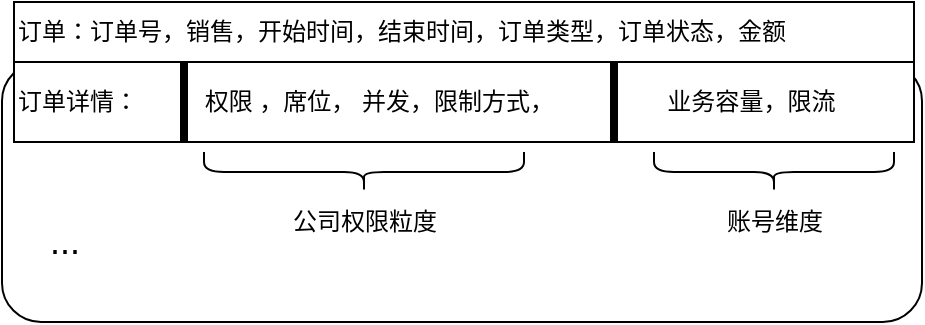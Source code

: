 <mxfile version="14.9.3" type="github">
  <diagram id="jyKsRtJLC4dHZMQDDO31" name="Page-1">
    <mxGraphModel dx="1186" dy="773" grid="1" gridSize="10" guides="1" tooltips="1" connect="1" arrows="1" fold="1" page="1" pageScale="1" pageWidth="827" pageHeight="1169" math="0" shadow="0">
      <root>
        <mxCell id="0" />
        <mxCell id="1" parent="0" />
        <mxCell id="y9kGSjvzgU_5oGfIcrcd-1" value="" style="rounded=1;whiteSpace=wrap;html=1;" vertex="1" parent="1">
          <mxGeometry x="184" y="280" width="460" height="130" as="geometry" />
        </mxCell>
        <mxCell id="y9kGSjvzgU_5oGfIcrcd-2" value="订单：订单号，销售，开始时间，结束时间，订单类型，订单状态，金额" style="rounded=0;whiteSpace=wrap;html=1;align=left;" vertex="1" parent="1">
          <mxGeometry x="190" y="250" width="450" height="30" as="geometry" />
        </mxCell>
        <mxCell id="y9kGSjvzgU_5oGfIcrcd-3" value="订单详情：&amp;nbsp; &amp;nbsp; &amp;nbsp; &amp;nbsp; &amp;nbsp; 权限 ，席位， 并发，限制方式，&amp;nbsp; &amp;nbsp; &amp;nbsp; &amp;nbsp; &amp;nbsp; &amp;nbsp; &amp;nbsp; &amp;nbsp; &amp;nbsp;业务容量，限流" style="rounded=0;whiteSpace=wrap;html=1;align=left;" vertex="1" parent="1">
          <mxGeometry x="190" y="280" width="450" height="40" as="geometry" />
        </mxCell>
        <mxCell id="y9kGSjvzgU_5oGfIcrcd-4" value="" style="shape=curlyBracket;whiteSpace=wrap;html=1;rounded=1;rotation=-90;" vertex="1" parent="1">
          <mxGeometry x="355" y="255" width="20" height="160" as="geometry" />
        </mxCell>
        <mxCell id="y9kGSjvzgU_5oGfIcrcd-5" value="&lt;font style=&quot;font-size: 18px&quot;&gt;...&lt;/font&gt;" style="text;html=1;align=center;verticalAlign=middle;resizable=0;points=[];autosize=1;strokeColor=none;" vertex="1" parent="1">
          <mxGeometry x="200" y="360" width="30" height="20" as="geometry" />
        </mxCell>
        <mxCell id="y9kGSjvzgU_5oGfIcrcd-6" value="公司权限粒度" style="text;html=1;align=center;verticalAlign=middle;resizable=0;points=[];autosize=1;strokeColor=none;" vertex="1" parent="1">
          <mxGeometry x="320" y="350" width="90" height="20" as="geometry" />
        </mxCell>
        <mxCell id="y9kGSjvzgU_5oGfIcrcd-7" value="" style="shape=curlyBracket;whiteSpace=wrap;html=1;rounded=1;rotation=-90;" vertex="1" parent="1">
          <mxGeometry x="560" y="275" width="20" height="120" as="geometry" />
        </mxCell>
        <mxCell id="y9kGSjvzgU_5oGfIcrcd-8" value="账号维度" style="text;html=1;align=center;verticalAlign=middle;resizable=0;points=[];autosize=1;strokeColor=none;" vertex="1" parent="1">
          <mxGeometry x="540" y="350" width="60" height="20" as="geometry" />
        </mxCell>
        <mxCell id="y9kGSjvzgU_5oGfIcrcd-9" value="" style="line;strokeWidth=4;html=1;perimeter=backbonePerimeter;points=[];outlineConnect=0;rotation=90;" vertex="1" parent="1">
          <mxGeometry x="255" y="295" width="40" height="10" as="geometry" />
        </mxCell>
        <mxCell id="y9kGSjvzgU_5oGfIcrcd-10" value="" style="line;strokeWidth=4;html=1;perimeter=backbonePerimeter;points=[];outlineConnect=0;rotation=90;" vertex="1" parent="1">
          <mxGeometry x="470" y="295" width="40" height="10" as="geometry" />
        </mxCell>
      </root>
    </mxGraphModel>
  </diagram>
</mxfile>
